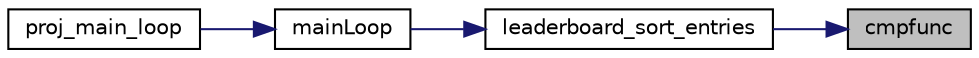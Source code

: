 digraph "cmpfunc"
{
 // LATEX_PDF_SIZE
  edge [fontname="Helvetica",fontsize="10",labelfontname="Helvetica",labelfontsize="10"];
  node [fontname="Helvetica",fontsize="10",shape=record];
  rankdir="RL";
  Node1 [label="cmpfunc",height=0.2,width=0.4,color="black", fillcolor="grey75", style="filled", fontcolor="black",tooltip=" "];
  Node1 -> Node2 [dir="back",color="midnightblue",fontsize="10",style="solid",fontname="Helvetica"];
  Node2 [label="leaderboard_sort_entries",height=0.2,width=0.4,color="black", fillcolor="white", style="filled",URL="$group__leaderboard.html#ga020c63c2214a58a5c33ce4b05e00daf4",tooltip=" "];
  Node2 -> Node3 [dir="back",color="midnightblue",fontsize="10",style="solid",fontname="Helvetica"];
  Node3 [label="mainLoop",height=0.2,width=0.4,color="black", fillcolor="white", style="filled",URL="$group__game.html#ga4da46823eeb8504fffcd2c23a7930258",tooltip=" "];
  Node3 -> Node4 [dir="back",color="midnightblue",fontsize="10",style="solid",fontname="Helvetica"];
  Node4 [label="proj_main_loop",height=0.2,width=0.4,color="black", fillcolor="white", style="filled",URL="$group__proj.html#ga2a16f651eccbd248e1ad3b3b924b143b",tooltip=" "];
}
